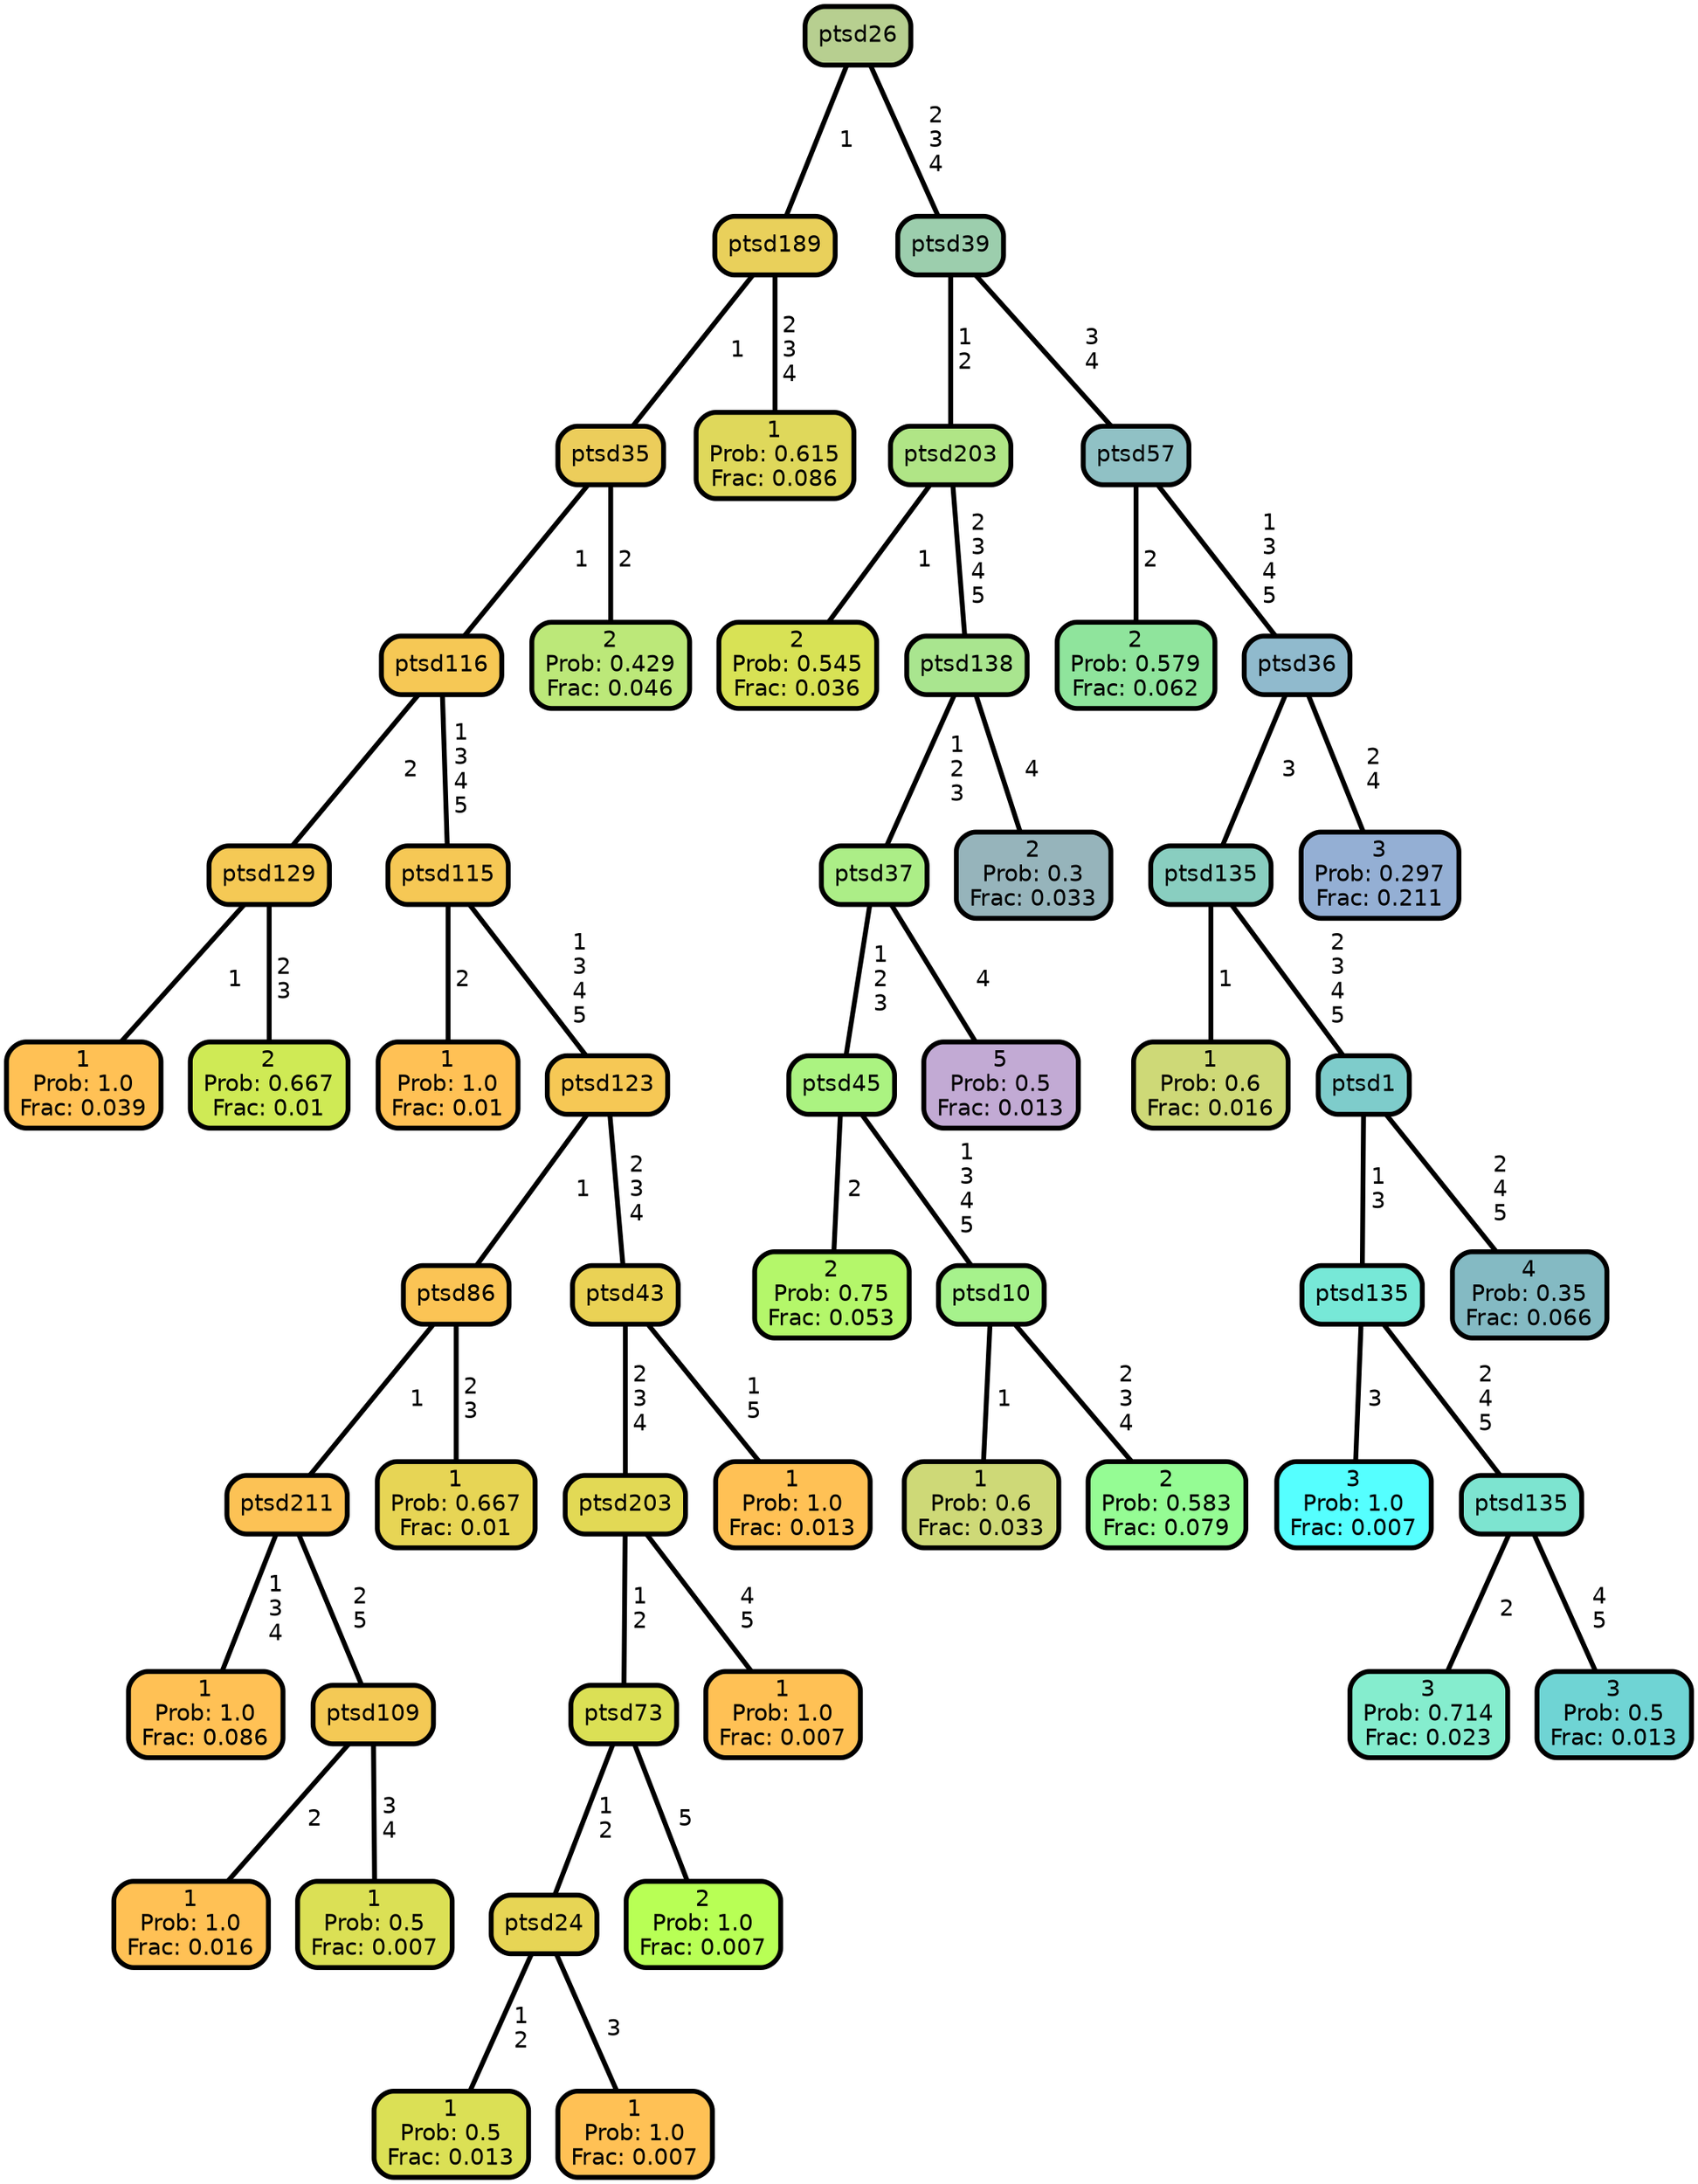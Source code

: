 graph Tree {
node [shape=box, style="filled, rounded",color="black",penwidth="3",fontcolor="black",                 fontname=helvetica] ;
graph [ranksep="0 equally", splines=straight,                 bgcolor=transparent, dpi=200] ;
edge [fontname=helvetica, color=black] ;
0 [label="1
Prob: 1.0
Frac: 0.039", fillcolor="#ffc155"] ;
1 [label="ptsd129", fillcolor="#f5c955"] ;
2 [label="2
Prob: 0.667
Frac: 0.01", fillcolor="#cfea55"] ;
3 [label="ptsd116", fillcolor="#f6c855"] ;
4 [label="1
Prob: 1.0
Frac: 0.01", fillcolor="#ffc155"] ;
5 [label="ptsd115", fillcolor="#f6c855"] ;
6 [label="1
Prob: 1.0
Frac: 0.086", fillcolor="#ffc155"] ;
7 [label="ptsd211", fillcolor="#fcc255"] ;
8 [label="1
Prob: 1.0
Frac: 0.016", fillcolor="#ffc155"] ;
9 [label="ptsd109", fillcolor="#f4c955"] ;
10 [label="1
Prob: 0.5
Frac: 0.007", fillcolor="#dbe055"] ;
11 [label="ptsd86", fillcolor="#fbc455"] ;
12 [label="1
Prob: 0.667
Frac: 0.01", fillcolor="#e7d555"] ;
13 [label="ptsd123", fillcolor="#f6c855"] ;
14 [label="1
Prob: 0.5
Frac: 0.013", fillcolor="#dbe055"] ;
15 [label="ptsd24", fillcolor="#e7d555"] ;
16 [label="1
Prob: 1.0
Frac: 0.007", fillcolor="#ffc155"] ;
17 [label="ptsd73", fillcolor="#dbe055"] ;
18 [label="2
Prob: 1.0
Frac: 0.007", fillcolor="#b8ff55"] ;
19 [label="ptsd203", fillcolor="#e2d955"] ;
20 [label="1
Prob: 1.0
Frac: 0.007", fillcolor="#ffc155"] ;
21 [label="ptsd43", fillcolor="#ead255"] ;
22 [label="1
Prob: 1.0
Frac: 0.013", fillcolor="#ffc155"] ;
23 [label="ptsd35", fillcolor="#eccd5b"] ;
24 [label="2
Prob: 0.429
Frac: 0.046", fillcolor="#bce879"] ;
25 [label="ptsd189", fillcolor="#e9d05b"] ;
26 [label="1
Prob: 0.615
Frac: 0.086", fillcolor="#dfd85b"] ;
27 [label="ptsd26", fillcolor="#b7cf90"] ;
28 [label="2
Prob: 0.545
Frac: 0.036", fillcolor="#d8e255"] ;
29 [label="ptsd203", fillcolor="#b0e586"] ;
30 [label="2
Prob: 0.75
Frac: 0.053", fillcolor="#b4f76a"] ;
31 [label="ptsd45", fillcolor="#abf381"] ;
32 [label="1
Prob: 0.6
Frac: 0.033", fillcolor="#ced977"] ;
33 [label="ptsd10", fillcolor="#a6f28c"] ;
34 [label="2
Prob: 0.583
Frac: 0.079", fillcolor="#95fc94"] ;
35 [label="ptsd37", fillcolor="#acee87"] ;
36 [label="5
Prob: 0.5
Frac: 0.013", fillcolor="#c2aad4"] ;
37 [label="ptsd138", fillcolor="#a9e58f"] ;
38 [label="2
Prob: 0.3
Frac: 0.033", fillcolor="#96b4bb"] ;
39 [label="ptsd39", fillcolor="#9ccead"] ;
40 [label="2
Prob: 0.579
Frac: 0.062", fillcolor="#8fe49c"] ;
41 [label="ptsd57", fillcolor="#90c1c5"] ;
42 [label="1
Prob: 0.6
Frac: 0.016", fillcolor="#ced977"] ;
43 [label="ptsd135", fillcolor="#89cec0"] ;
44 [label="3
Prob: 1.0
Frac: 0.007", fillcolor="#55ffff"] ;
45 [label="ptsd135", fillcolor="#77e8d7"] ;
46 [label="3
Prob: 0.714
Frac: 0.023", fillcolor="#85edce"] ;
47 [label="ptsd135", fillcolor="#7de4d0"] ;
48 [label="3
Prob: 0.5
Frac: 0.013", fillcolor="#6fd4d4"] ;
49 [label="ptsd1", fillcolor="#7ecccb"] ;
50 [label="4
Prob: 0.35
Frac: 0.066", fillcolor="#84bac3"] ;
51 [label="ptsd36", fillcolor="#90bacd"] ;
52 [label="3
Prob: 0.297
Frac: 0.211", fillcolor="#94afd4"] ;
1 -- 0 [label=" 1",penwidth=3] ;
1 -- 2 [label=" 2\n 3",penwidth=3] ;
3 -- 1 [label=" 2",penwidth=3] ;
3 -- 5 [label=" 1\n 3\n 4\n 5",penwidth=3] ;
5 -- 4 [label=" 2",penwidth=3] ;
5 -- 13 [label=" 1\n 3\n 4\n 5",penwidth=3] ;
7 -- 6 [label=" 1\n 3\n 4",penwidth=3] ;
7 -- 9 [label=" 2\n 5",penwidth=3] ;
9 -- 8 [label=" 2",penwidth=3] ;
9 -- 10 [label=" 3\n 4",penwidth=3] ;
11 -- 7 [label=" 1",penwidth=3] ;
11 -- 12 [label=" 2\n 3",penwidth=3] ;
13 -- 11 [label=" 1",penwidth=3] ;
13 -- 21 [label=" 2\n 3\n 4",penwidth=3] ;
15 -- 14 [label=" 1\n 2",penwidth=3] ;
15 -- 16 [label=" 3",penwidth=3] ;
17 -- 15 [label=" 1\n 2",penwidth=3] ;
17 -- 18 [label=" 5",penwidth=3] ;
19 -- 17 [label=" 1\n 2",penwidth=3] ;
19 -- 20 [label=" 4\n 5",penwidth=3] ;
21 -- 19 [label=" 2\n 3\n 4",penwidth=3] ;
21 -- 22 [label=" 1\n 5",penwidth=3] ;
23 -- 3 [label=" 1",penwidth=3] ;
23 -- 24 [label=" 2",penwidth=3] ;
25 -- 23 [label=" 1",penwidth=3] ;
25 -- 26 [label=" 2\n 3\n 4",penwidth=3] ;
27 -- 25 [label=" 1",penwidth=3] ;
27 -- 39 [label=" 2\n 3\n 4",penwidth=3] ;
29 -- 28 [label=" 1",penwidth=3] ;
29 -- 37 [label=" 2\n 3\n 4\n 5",penwidth=3] ;
31 -- 30 [label=" 2",penwidth=3] ;
31 -- 33 [label=" 1\n 3\n 4\n 5",penwidth=3] ;
33 -- 32 [label=" 1",penwidth=3] ;
33 -- 34 [label=" 2\n 3\n 4",penwidth=3] ;
35 -- 31 [label=" 1\n 2\n 3",penwidth=3] ;
35 -- 36 [label=" 4",penwidth=3] ;
37 -- 35 [label=" 1\n 2\n 3",penwidth=3] ;
37 -- 38 [label=" 4",penwidth=3] ;
39 -- 29 [label=" 1\n 2",penwidth=3] ;
39 -- 41 [label=" 3\n 4",penwidth=3] ;
41 -- 40 [label=" 2",penwidth=3] ;
41 -- 51 [label=" 1\n 3\n 4\n 5",penwidth=3] ;
43 -- 42 [label=" 1",penwidth=3] ;
43 -- 49 [label=" 2\n 3\n 4\n 5",penwidth=3] ;
45 -- 44 [label=" 3",penwidth=3] ;
45 -- 47 [label=" 2\n 4\n 5",penwidth=3] ;
47 -- 46 [label=" 2",penwidth=3] ;
47 -- 48 [label=" 4\n 5",penwidth=3] ;
49 -- 45 [label=" 1\n 3",penwidth=3] ;
49 -- 50 [label=" 2\n 4\n 5",penwidth=3] ;
51 -- 43 [label=" 3",penwidth=3] ;
51 -- 52 [label=" 2\n 4",penwidth=3] ;
{rank = same;}}